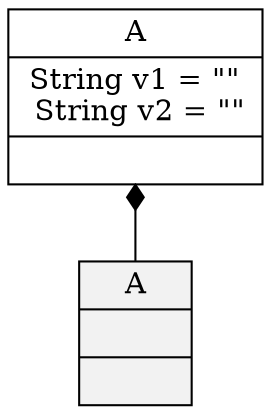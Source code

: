 
digraph Strings2Integers {
  node [shape=record]
  edge [dir=back, arrowtail=diamond]

A_10
 [label="{A|String v1 = \"\"\n String v2 = \"\"|}"]
A_10_A [label="{A||}", style=filled, fillcolor=gray95]
A_10 -> A_10_A


}
